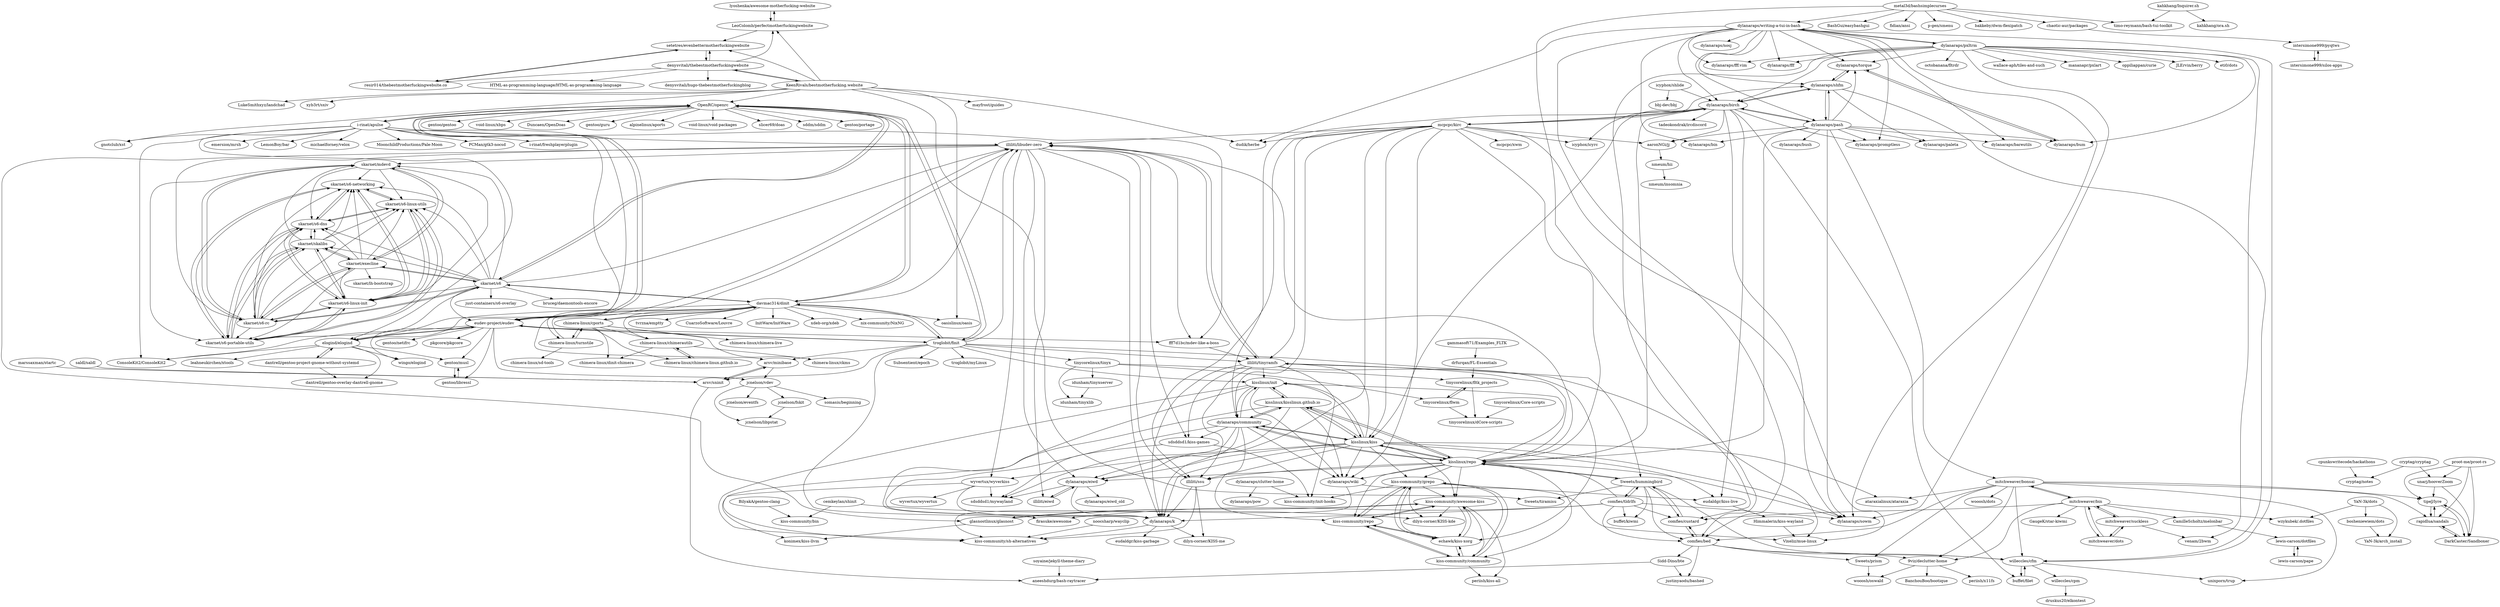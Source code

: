 digraph G {
"lyoshenka/awesome-motherfucking-website" -> "LeoColomb/perfectmotherfuckingwebsite"
"kisslinux/kisslinux.github.io" -> "kisslinux/init"
"kisslinux/kisslinux.github.io" -> "dylanaraps/wiki"
"kisslinux/kisslinux.github.io" -> "dylanaraps/community"
"kisslinux/kisslinux.github.io" -> "kisslinux/kiss"
"kisslinux/kisslinux.github.io" -> "kisslinux/repo"
"kisslinux/kisslinux.github.io" -> "kiss-community/sh-alternatives"
"kisslinux/kisslinux.github.io" -> "dylanaraps/eiwd"
"comfies/tldrlfs" -> "comfies/custard"
"comfies/tldrlfs" -> "Sweets/hummingbird"
"comfies/tldrlfs" -> "comfies/bed"
"comfies/tldrlfs" -> "dylanaraps/sowm" ["e"=1]
"comfies/tldrlfs" -> "dylanaraps/k"
"comfies/tldrlfs" -> "buffet/kiwmi" ["e"=1]
"comfies/tldrlfs" -> "firasuke/awesome" ["e"=1]
"comfies/tldrlfs" -> "kisslinux/repo"
"lewis-carson/dotfiles" -> "lewis-carson/pape"
"gammasoft71/Examples_FLTK" -> "drfurqan/FL-Essentials"
"buffet/filet" -> "willeccles/cfm"
"dylanaraps/writing-a-tui-in-bash" -> "dylanaraps/fff" ["e"=1]
"dylanaraps/writing-a-tui-in-bash" -> "dylanaraps/pxltrm"
"dylanaraps/writing-a-tui-in-bash" -> "dylanaraps/shfm"
"dylanaraps/writing-a-tui-in-bash" -> "dylanaraps/sowm" ["e"=1]
"dylanaraps/writing-a-tui-in-bash" -> "dylanaraps/torque"
"dylanaraps/writing-a-tui-in-bash" -> "dylanaraps/birch"
"dylanaraps/writing-a-tui-in-bash" -> "dylanaraps/bin"
"dylanaraps/writing-a-tui-in-bash" -> "comfies/bed"
"dylanaraps/writing-a-tui-in-bash" -> "dylanaraps/fff.vim"
"dylanaraps/writing-a-tui-in-bash" -> "dudik/herbe" ["e"=1]
"dylanaraps/writing-a-tui-in-bash" -> "dylanaraps/bareutils"
"dylanaraps/writing-a-tui-in-bash" -> "dylanaraps/pash"
"dylanaraps/writing-a-tui-in-bash" -> "willeccles/cfm"
"dylanaraps/writing-a-tui-in-bash" -> "dylanaraps/nosj"
"dylanaraps/writing-a-tui-in-bash" -> "dylanaraps/promptless"
"mitchweaver/suckless" -> "mitchweaver/dots"
"mitchweaver/suckless" -> "mitchweaver/bin"
"mitchweaver/suckless" -> "venam/2bwm" ["e"=1]
"dylanaraps/pxltrm" -> "dylanaraps/writing-a-tui-in-bash"
"dylanaraps/pxltrm" -> "dylanaraps/torque"
"dylanaraps/pxltrm" -> "comfies/custard"
"dylanaraps/pxltrm" -> "dylanaraps/bum"
"dylanaraps/pxltrm" -> "venam/2bwm" ["e"=1]
"dylanaraps/pxltrm" -> "dylanaraps/sowm" ["e"=1]
"dylanaraps/pxltrm" -> "dylanaraps/birch"
"dylanaraps/pxltrm" -> "dylanaraps/fff" ["e"=1]
"dylanaraps/pxltrm" -> "JLErvin/berry" ["e"=1]
"dylanaraps/pxltrm" -> "dylanaraps/fff.vim"
"dylanaraps/pxltrm" -> "eti0/dots" ["e"=1]
"dylanaraps/pxltrm" -> "octobanana/fltrdr" ["e"=1]
"dylanaraps/pxltrm" -> "wallace-aph/tiles-and-such" ["e"=1]
"dylanaraps/pxltrm" -> "mananapr/pxlart"
"dylanaraps/pxltrm" -> "oppiliappan/curie" ["e"=1]
"kisslinux/kiss" -> "kisslinux/repo"
"kisslinux/kiss" -> "dylanaraps/community"
"kisslinux/kiss" -> "kisslinux/init"
"kisslinux/kiss" -> "kisslinux/kisslinux.github.io"
"kisslinux/kiss" -> "illiliti/tinyramfs"
"kisslinux/kiss" -> "illiliti/ssu"
"kisslinux/kiss" -> "dylanaraps/k"
"kisslinux/kiss" -> "dylanaraps/wiki"
"kisslinux/kiss" -> "wyvertux/wyverkiss"
"kisslinux/kiss" -> "dylanaraps/eiwd"
"kisslinux/kiss" -> "kiss-community/awesome-kiss"
"kisslinux/kiss" -> "kiss-community/grepo"
"kisslinux/kiss" -> "dylanaraps/sowm" ["e"=1]
"kisslinux/kiss" -> "eudaldgr/kiss-live"
"kisslinux/kiss" -> "ataraxialinux/ataraxia" ["e"=1]
"dylanaraps/pash" -> "dylanaraps/birch"
"dylanaraps/pash" -> "dylanaraps/bin"
"dylanaraps/pash" -> "dylanaraps/shfm"
"dylanaraps/pash" -> "dylanaraps/bareutils"
"dylanaraps/pash" -> "dylanaraps/sowm" ["e"=1]
"dylanaraps/pash" -> "kisslinux/repo"
"dylanaraps/pash" -> "mitchweaver/bonsai"
"dylanaraps/pash" -> "dylanaraps/bum"
"dylanaraps/pash" -> "dylanaraps/paleta"
"dylanaraps/pash" -> "aaronNGi/jj"
"dylanaraps/pash" -> "dylanaraps/bush"
"dylanaraps/pash" -> "dylanaraps/promptless"
"dylanaraps/pash" -> "dylanaraps/torque"
"kisslinux/repo" -> "kisslinux/kiss"
"kisslinux/repo" -> "dylanaraps/community"
"kisslinux/repo" -> "kisslinux/init"
"kisslinux/repo" -> "kisslinux/kisslinux.github.io"
"kisslinux/repo" -> "kiss-community/community"
"kisslinux/repo" -> "kiss-community/repo"
"kisslinux/repo" -> "kiss-community/awesome-kiss"
"kisslinux/repo" -> "illiliti/tinyramfs"
"kisslinux/repo" -> "kiss-community/grepo"
"kisslinux/repo" -> "dylanaraps/wiki"
"kisslinux/repo" -> "dylanaraps/eiwd"
"kisslinux/repo" -> "illiliti/libudev-zero"
"kisslinux/repo" -> "illiliti/ssu"
"kisslinux/repo" -> "dylanaraps/sowm" ["e"=1]
"kisslinux/repo" -> "Sweets/hummingbird"
"kisslinux/init" -> "kisslinux/kisslinux.github.io"
"kisslinux/init" -> "dylanaraps/community"
"kisslinux/init" -> "dylanaraps/k"
"kisslinux/init" -> "kisslinux/kiss"
"kisslinux/init" -> "dylanaraps/wiki"
"kisslinux/init" -> "kiss-community/sh-alternatives"
"dylanaraps/birch" -> "dylanaraps/pash"
"dylanaraps/birch" -> "dylanaraps/community"
"dylanaraps/birch" -> "dylanaraps/shfm"
"dylanaraps/birch" -> "aaronNGi/jj"
"dylanaraps/birch" -> "eudaldgr/kiss-live"
"dylanaraps/birch" -> "dylanaraps/promptless"
"dylanaraps/birch" -> "mcpcpc/kirc"
"dylanaraps/birch" -> "dylanaraps/sowm" ["e"=1]
"dylanaraps/birch" -> "icyphox/icyrc"
"dylanaraps/birch" -> "kisslinux/kiss"
"dylanaraps/birch" -> "tadeokondrak/ircdiscord"
"dylanaraps/birch" -> "kisslinux/repo"
"dylanaraps/birch" -> "buffet/filet"
"mitchweaver/bonsai" -> "willeccles/cfm"
"mitchweaver/bonsai" -> "tipeJ/lyre"
"mitchweaver/bonsai" -> "rapidlua/sandals"
"mitchweaver/bonsai" -> "comfies/bed"
"mitchweaver/bonsai" -> "unixporn/trup" ["e"=1]
"mitchweaver/bonsai" -> "mitchweaver/bin"
"mitchweaver/bonsai" -> "wooosh/dots" ["e"=1]
"mitchweaver/bonsai" -> "Sweets/prism"
"mitchweaver/bonsai" -> "ataraxialinux/ataraxia" ["e"=1]
"mitchweaver/bonsai" -> "9viz/declutter-home"
"dylanaraps/torque" -> "dylanaraps/bum"
"dylanaraps/torque" -> "dylanaraps/shfm"
"intersimone999/pyqtws" -> "intersimone999/silos-apps"
"BilyakA/gentoo-clang" -> "kiss-community/bin"
"arsv/sninit" -> "arsv/minibase"
"arsv/sninit" -> "aneeshdurg/bash-raytracer"
"mitchweaver/dots" -> "mitchweaver/bin"
"mitchweaver/dots" -> "mitchweaver/suckless"
"Sweets/hummingbird" -> "comfies/custard"
"Sweets/hummingbird" -> "Sweets/tiramisu" ["e"=1]
"Sweets/hummingbird" -> "willeccles/cfm"
"Sweets/hummingbird" -> "comfies/tldrlfs"
"Sweets/hummingbird" -> "comfies/bed"
"Sweets/hummingbird" -> "kisslinux/repo"
"Sweets/hummingbird" -> "buffet/kiwmi" ["e"=1]
"nmeum/hii" -> "nmeum/insomnia"
"skarnet/mdevd" -> "skarnet/s6-networking"
"skarnet/mdevd" -> "skarnet/s6-linux-utils"
"skarnet/mdevd" -> "skarnet/s6-linux-init"
"skarnet/mdevd" -> "skarnet/s6-rc"
"skarnet/mdevd" -> "skarnet/s6-portable-utils"
"skarnet/mdevd" -> "skarnet/execline"
"skarnet/mdevd" -> "skarnet/s6-dns"
"lewis-carson/pape" -> "lewis-carson/dotfiles"
"comfies/custard" -> "Sweets/hummingbird"
"comfies/custard" -> "comfies/bed"
"mitchweaver/bin" -> "mitchweaver/dots"
"mitchweaver/bin" -> "mitchweaver/suckless"
"mitchweaver/bin" -> "GaugeK/star-kiwmi"
"mitchweaver/bin" -> "9viz/declutter-home"
"mitchweaver/bin" -> "comfies/custard"
"mitchweaver/bin" -> "mitchweaver/bonsai"
"mitchweaver/bin" -> "CamilleScholtz/melonbar"
"mitchweaver/bin" -> "wzykubek/.dotfiles"
"rapidlua/sandals" -> "tipeJ/lyre"
"rapidlua/sandals" -> "DarkCaster/Sandboxer"
"tipeJ/lyre" -> "rapidlua/sandals"
"tipeJ/lyre" -> "DarkCaster/Sandboxer"
"mcpcpc/kirc" -> "dylanaraps/birch"
"mcpcpc/kirc" -> "aaronNGi/jj"
"mcpcpc/kirc" -> "kisslinux/kiss"
"mcpcpc/kirc" -> "kisslinux/repo"
"mcpcpc/kirc" -> "illiliti/libudev-zero"
"mcpcpc/kirc" -> "mcpcpc/xwm" ["e"=1]
"mcpcpc/kirc" -> "dylanaraps/wiki"
"mcpcpc/kirc" -> "dylanaraps/k"
"mcpcpc/kirc" -> "dylanaraps/community"
"mcpcpc/kirc" -> "illiliti/ssu"
"mcpcpc/kirc" -> "illiliti/tinyramfs"
"mcpcpc/kirc" -> "dudik/herbe" ["e"=1]
"mcpcpc/kirc" -> "icyphox/icyrc"
"mcpcpc/kirc" -> "dylanaraps/shfm"
"mcpcpc/kirc" -> "Vixeliz/mue-linux"
"icyphox/shlide" -> "dylanaraps/birch"
"icyphox/shlide" -> "bbj-dev/bbj" ["e"=1]
"YaN-3k/dots" -> "YaN-3k/arch_install"
"YaN-3k/dots" -> "bosheniewiem/dots"
"YaN-3k/dots" -> "wzykubek/.dotfiles"
"sdsddsd1/kiss-games" -> "kiss-community/init-hooks"
"sdsddsd1/kiss-games" -> "sdsddsd1/mywayland"
"i-rinat/apulse" -> "eudev-project/eudev"
"i-rinat/apulse" -> "MoonchildProductions/Pale-Moon" ["e"=1]
"i-rinat/apulse" -> "OpenRC/openrc"
"i-rinat/apulse" -> "ConsoleKit2/ConsoleKit2"
"i-rinat/apulse" -> "fff7d1bc/mdev-like-a-boss"
"i-rinat/apulse" -> "PCMan/gtk3-nocsd" ["e"=1]
"i-rinat/apulse" -> "i-rinat/freshplayerplugin" ["e"=1]
"i-rinat/apulse" -> "emersion/mrsh" ["e"=1]
"i-rinat/apulse" -> "elogind/elogind"
"i-rinat/apulse" -> "gnotclub/xst" ["e"=1]
"i-rinat/apulse" -> "illiliti/libudev-zero"
"i-rinat/apulse" -> "LemonBoy/bar" ["e"=1]
"i-rinat/apulse" -> "michaelforney/velox" ["e"=1]
"illiliti/ssu" -> "dylanaraps/k"
"illiliti/ssu" -> "kiss-community/sh-alternatives"
"illiliti/ssu" -> "dilyn-corner/KISS-me"
"aaronNGi/jj" -> "nmeum/hii"
"illiliti/libudev-zero" -> "illiliti/tinyramfs"
"illiliti/libudev-zero" -> "illiliti/ssu"
"illiliti/libudev-zero" -> "illiliti/eiwd"
"illiliti/libudev-zero" -> "dylanaraps/k"
"illiliti/libudev-zero" -> "skarnet/mdevd"
"illiliti/libudev-zero" -> "sdsddsd1/kiss-games"
"illiliti/libudev-zero" -> "wyvertux/wyverkiss"
"illiliti/libudev-zero" -> "fff7d1bc/mdev-like-a-boss"
"illiliti/libudev-zero" -> "arsv/minibase"
"illiliti/libudev-zero" -> "skarnet/s6-rc"
"illiliti/libudev-zero" -> "glasnostlinux/glasnost"
"illiliti/libudev-zero" -> "dylanaraps/eiwd"
"kiss-community/grepo" -> "kiss-community/repo"
"kiss-community/grepo" -> "echawk/kiss-xorg"
"kiss-community/grepo" -> "dilyn-corner/KISS-kde"
"kiss-community/grepo" -> "kiss-community/init-hooks"
"kiss-community/grepo" -> "kiss-community/awesome-kiss"
"kiss-community/grepo" -> "eudaldgr/kiss-live"
"kiss-community/grepo" -> "kiss-community/community"
"glasnostlinux/glasnost" -> "konimex/kiss-llvm"
"glasnostlinux/glasnost" -> "kiss-community/awesome-kiss"
"dylanaraps/shfm" -> "dylanaraps/torque"
"dylanaraps/shfm" -> "dylanaraps/birch"
"dylanaraps/shfm" -> "dylanaraps/paleta"
"dylanaraps/shfm" -> "willeccles/cfm"
"dylanaraps/shfm" -> "dylanaraps/pash"
"dylanaraps/wiki" -> "kiss-community/sh-alternatives"
"dylanaraps/wiki" -> "Vixeliz/mue-linux"
"dylanaraps/k" -> "eudaldgr/kiss-garbage"
"dylanaraps/k" -> "dilyn-corner/KISS-me"
"dylanaraps/k" -> "kiss-community/sh-alternatives"
"illiliti/tinyramfs" -> "dylanaraps/k"
"illiliti/tinyramfs" -> "illiliti/libudev-zero"
"illiliti/tinyramfs" -> "illiliti/ssu"
"illiliti/tinyramfs" -> "kisslinux/init"
"illiliti/tinyramfs" -> "Vixeliz/mue-linux"
"illiliti/tinyramfs" -> "sdsddsd1/kiss-games"
"illiliti/tinyramfs" -> "kiss-community/init-hooks"
"illiliti/tinyramfs" -> "echawk/kiss-xorg"
"chaotic-aur/packages" -> "intersimone999/pyqtws"
"bosheniewiem/dots" -> "YaN-3k/arch_install"
"eudaldgr/kiss-live" -> "Himmalerin/kiss-wayland"
"dylanaraps/eiwd" -> "dylanaraps/eiwd_old"
"dylanaraps/eiwd" -> "sdsddsd1/mywayland"
"dylanaraps/eiwd" -> "dylanaraps/k"
"dylanaraps/eiwd" -> "illiliti/eiwd"
"comfies/bed" -> "comfies/custard"
"comfies/bed" -> "Sidd-Dino/bte"
"comfies/bed" -> "9viz/declutter-home"
"comfies/bed" -> "willeccles/cfm"
"comfies/bed" -> "justinyaodu/bashed"
"comfies/bed" -> "Sweets/prism"
"gentoo/libressl" -> "gentoo/musl"
"willeccles/cfm" -> "unixporn/trup" ["e"=1]
"willeccles/cfm" -> "buffet/filet"
"willeccles/cfm" -> "willeccles/cpm"
"dylanaraps/community" -> "kisslinux/repo"
"dylanaraps/community" -> "kisslinux/init"
"dylanaraps/community" -> "kisslinux/kiss"
"dylanaraps/community" -> "dylanaraps/k"
"dylanaraps/community" -> "sdsddsd1/mywayland"
"dylanaraps/community" -> "dylanaraps/eiwd"
"dylanaraps/community" -> "dylanaraps/wiki"
"dylanaraps/community" -> "kisslinux/kisslinux.github.io"
"dylanaraps/community" -> "sdsddsd1/kiss-games"
"dylanaraps/community" -> "kiss-community/repo"
"9viz/declutter-home" -> "BanchouBoo/bootique"
"9viz/declutter-home" -> "periish/x11fs"
"9viz/declutter-home" -> "wooosh/oswald"
"jcnelson/vdev" -> "jcnelson/fskit"
"jcnelson/vdev" -> "somasis/beginning"
"jcnelson/vdev" -> "jcnelson/libpstat"
"jcnelson/vdev" -> "jcnelson/eventfs"
"intersimone999/silos-apps" -> "intersimone999/pyqtws"
"jcnelson/fskit" -> "jcnelson/libpstat"
"Sidd-Dino/bte" -> "justinyaodu/bashed"
"Sidd-Dino/bte" -> "aneeshdurg/bash-raytracer"
"dylanaraps/clutter-home" -> "dylanaraps/pow"
"dylanaraps/clutter-home" -> "kiss-community/init-hooks"
"willeccles/cpm" -> "druskus20/elkontest" ["e"=1]
"Sweets/prism" -> "wooosh/oswald"
"cemkeylan/shinit" -> "kiss-community/bin"
"cemkeylan/shinit" -> "dilyn-corner/KISS-kde"
"wyvertux/wyverkiss" -> "konimex/kiss-llvm"
"wyvertux/wyverkiss" -> "wyvertux/wyvertux"
"wyvertux/wyverkiss" -> "sdsddsd1/mywayland"
"wyvertux/wyverkiss" -> "dylanaraps/k"
"Himmalerin/kiss-wayland" -> "Vixeliz/mue-linux"
"skarnet/s6" -> "skarnet/s6-rc"
"skarnet/s6" -> "skarnet/execline"
"skarnet/s6" -> "skarnet/skalibs"
"skarnet/s6" -> "skarnet/s6-linux-init"
"skarnet/s6" -> "skarnet/s6-networking"
"skarnet/s6" -> "skarnet/s6-dns"
"skarnet/s6" -> "skarnet/s6-portable-utils"
"skarnet/s6" -> "skarnet/mdevd"
"skarnet/s6" -> "just-containers/s6-overlay" ["e"=1]
"skarnet/s6" -> "skarnet/s6-linux-utils"
"skarnet/s6" -> "OpenRC/openrc"
"skarnet/s6" -> "illiliti/libudev-zero"
"skarnet/s6" -> "davmac314/dinit"
"skarnet/s6" -> "eudev-project/eudev"
"skarnet/s6" -> "bruceg/daemontools-encore"
"skarnet/execline" -> "skarnet/skalibs"
"skarnet/execline" -> "skarnet/s6-rc"
"skarnet/execline" -> "skarnet/s6-networking"
"skarnet/execline" -> "skarnet/s6-portable-utils"
"skarnet/execline" -> "skarnet/s6-dns"
"skarnet/execline" -> "skarnet/s6-linux-utils"
"skarnet/execline" -> "skarnet/s6-linux-init"
"skarnet/execline" -> "skarnet/mdevd"
"skarnet/execline" -> "skarnet/lh-bootstrap"
"skarnet/execline" -> "skarnet/s6"
"skarnet/skalibs" -> "skarnet/s6-networking"
"skarnet/skalibs" -> "skarnet/s6-dns"
"skarnet/skalibs" -> "skarnet/execline"
"skarnet/skalibs" -> "skarnet/s6-portable-utils"
"skarnet/skalibs" -> "skarnet/s6-linux-utils"
"skarnet/skalibs" -> "skarnet/s6-linux-init"
"skarnet/skalibs" -> "skarnet/s6-rc"
"skarnet/skalibs" -> "skarnet/mdevd"
"skarnet/s6-portable-utils" -> "skarnet/s6-linux-utils"
"skarnet/s6-portable-utils" -> "skarnet/s6-networking"
"skarnet/s6-portable-utils" -> "skarnet/s6-dns"
"skarnet/s6-portable-utils" -> "skarnet/s6-linux-init"
"skarnet/s6-portable-utils" -> "skarnet/skalibs"
"skarnet/s6-linux-utils" -> "skarnet/s6-portable-utils"
"skarnet/s6-linux-utils" -> "skarnet/s6-networking"
"skarnet/s6-linux-utils" -> "skarnet/s6-dns"
"skarnet/s6-linux-utils" -> "skarnet/s6-linux-init"
"skarnet/s6-dns" -> "skarnet/s6-networking"
"skarnet/s6-dns" -> "skarnet/s6-linux-utils"
"skarnet/s6-dns" -> "skarnet/s6-portable-utils"
"skarnet/s6-dns" -> "skarnet/skalibs"
"skarnet/s6-dns" -> "skarnet/s6-linux-init"
"skarnet/s6-networking" -> "skarnet/s6-dns"
"skarnet/s6-networking" -> "skarnet/s6-linux-utils"
"skarnet/s6-networking" -> "skarnet/s6-portable-utils"
"skarnet/s6-networking" -> "skarnet/s6-linux-init"
"skarnet/s6-linux-init" -> "skarnet/s6-networking"
"skarnet/s6-linux-init" -> "skarnet/s6-portable-utils"
"skarnet/s6-linux-init" -> "skarnet/s6-linux-utils"
"skarnet/s6-linux-init" -> "skarnet/s6-dns"
"skarnet/s6-linux-init" -> "skarnet/skalibs"
"skarnet/s6-linux-init" -> "skarnet/s6-rc"
"skarnet/s6-rc" -> "skarnet/execline"
"skarnet/s6-rc" -> "skarnet/s6-linux-init"
"skarnet/s6-rc" -> "skarnet/skalibs"
"skarnet/s6-rc" -> "skarnet/s6-dns"
"skarnet/s6-rc" -> "skarnet/s6-networking"
"skarnet/s6-rc" -> "skarnet/mdevd"
"skarnet/s6-rc" -> "skarnet/s6-portable-utils"
"skarnet/s6-rc" -> "skarnet/s6-linux-utils"
"skarnet/s6-rc" -> "skarnet/s6"
"metal3d/bashsimplecurses" -> "dylanaraps/writing-a-tui-in-bash"
"metal3d/bashsimplecurses" -> "BashGui/easybashgui"
"metal3d/bashsimplecurses" -> "comfies/bed"
"metal3d/bashsimplecurses" -> "timo-reymann/bash-tui-toolkit"
"metal3d/bashsimplecurses" -> "fidian/ansi" ["e"=1]
"metal3d/bashsimplecurses" -> "p-gen/smenu" ["e"=1]
"metal3d/bashsimplecurses" -> "bakkeby/dwm-flexipatch" ["e"=1]
"metal3d/bashsimplecurses" -> "chaotic-aur/packages"
"illiliti/eiwd" -> "dylanaraps/eiwd"
"kiss-community/community" -> "kiss-community/repo"
"kiss-community/community" -> "echawk/kiss-xorg"
"kiss-community/community" -> "periish/kiss-all"
"kiss-community/community" -> "kiss-community/awesome-kiss"
"kiss-community/community" -> "kiss-community/grepo"
"kiss-community/repo" -> "kiss-community/community"
"kiss-community/repo" -> "kiss-community/grepo"
"kiss-community/repo" -> "echawk/kiss-xorg"
"kiss-community/repo" -> "kiss-community/awesome-kiss"
"setetres/evenbettermotherfuckingwebsite" -> "resir014/thebestmotherfuckingwebsite.co"
"setetres/evenbettermotherfuckingwebsite" -> "denysvitali/thebestmotherfuckingwebsite"
"dantrell/gentoo-project-gnome-without-systemd" -> "dantrell/gentoo-overlay-dantrell-gnome"
"dantrell/gentoo-project-gnome-without-systemd" -> "elogind/elogind"
"cryptag/cryptag" -> "cryptag/notes"
"cryptag/cryptag" -> "unarj/hooverZoom"
"kiss-community/awesome-kiss" -> "dilyn-corner/KISS-kde"
"kiss-community/awesome-kiss" -> "kiss-community/repo"
"kiss-community/awesome-kiss" -> "periish/kiss-all"
"kiss-community/awesome-kiss" -> "glasnostlinux/glasnost"
"kiss-community/awesome-kiss" -> "echawk/kiss-xorg"
"chimera-linux/cports" -> "chimera-linux/chimerautils"
"chimera-linux/cports" -> "chimera-linux/turnstile"
"chimera-linux/cports" -> "chimera-linux/chimera-linux.github.io"
"chimera-linux/cports" -> "chimera-linux/dinit-chimera"
"chimera-linux/cports" -> "davmac314/dinit"
"chimera-linux/cports" -> "chimera-linux/ckms"
"chimera-linux/cports" -> "chimera-linux/chimera-live"
"unarj/hooverZoom" -> "tipeJ/lyre"
"unarj/hooverZoom" -> "DarkCaster/Sandboxer"
"echawk/kiss-xorg" -> "kiss-community/repo"
"echawk/kiss-xorg" -> "kiss-community/awesome-kiss"
"echawk/kiss-xorg" -> "kiss-community/grepo"
"echawk/kiss-xorg" -> "kiss-community/community"
"chimera-linux/chimera-linux.github.io" -> "chimera-linux/chimerautils"
"KeenRivals/bestmotherfucking.website" -> "LeoColomb/perfectmotherfuckingwebsite"
"KeenRivals/bestmotherfucking.website" -> "denysvitali/thebestmotherfuckingwebsite"
"KeenRivals/bestmotherfucking.website" -> "setetres/evenbettermotherfuckingwebsite"
"KeenRivals/bestmotherfucking.website" -> "dudik/herbe" ["e"=1]
"KeenRivals/bestmotherfucking.website" -> "oasislinux/oasis" ["e"=1]
"KeenRivals/bestmotherfucking.website" -> "gnotclub/xst" ["e"=1]
"KeenRivals/bestmotherfucking.website" -> "Sweets/tiramisu" ["e"=1]
"KeenRivals/bestmotherfucking.website" -> "OpenRC/openrc"
"KeenRivals/bestmotherfucking.website" -> "mayfrost/guides" ["e"=1]
"KeenRivals/bestmotherfucking.website" -> "LukeSmithxyz/landchad" ["e"=1]
"KeenRivals/bestmotherfucking.website" -> "xyb3rt/sxiv" ["e"=1]
"davmac314/dinit" -> "chimera-linux/turnstile"
"davmac314/dinit" -> "chimera-linux/cports"
"davmac314/dinit" -> "troglobit/finit"
"davmac314/dinit" -> "elogind/elogind"
"davmac314/dinit" -> "skarnet/s6"
"davmac314/dinit" -> "OpenRC/openrc"
"davmac314/dinit" -> "tvrzna/emptty" ["e"=1]
"davmac314/dinit" -> "oasislinux/oasis" ["e"=1]
"davmac314/dinit" -> "CuarzoSoftware/Louvre" ["e"=1]
"davmac314/dinit" -> "InitWare/InitWare" ["e"=1]
"davmac314/dinit" -> "xdeb-org/xdeb" ["e"=1]
"davmac314/dinit" -> "nix-community/NixNG" ["e"=1]
"davmac314/dinit" -> "chimera-linux/chimerautils"
"davmac314/dinit" -> "eudev-project/eudev"
"davmac314/dinit" -> "illiliti/libudev-zero"
"marssaxman/startc" -> "arsv/sninit"
"noocsharp/wayclip" -> "kiss-community/sh-alternatives"
"fff7d1bc/mdev-like-a-boss" -> "illiliti/tinyramfs"
"resir014/thebestmotherfuckingwebsite.co" -> "setetres/evenbettermotherfuckingwebsite"
"chimera-linux/turnstile" -> "chimera-linux/cports"
"chimera-linux/turnstile" -> "davmac314/dinit"
"chimera-linux/turnstile" -> "chimera-linux/sd-tools"
"saldl/saldl" -> "arsv/sninit"
"arsv/minibase" -> "arsv/sninit"
"arsv/minibase" -> "jcnelson/vdev"
"denysvitali/thebestmotherfuckingwebsite" -> "setetres/evenbettermotherfuckingwebsite"
"denysvitali/thebestmotherfuckingwebsite" -> "resir014/thebestmotherfuckingwebsite.co"
"denysvitali/thebestmotherfuckingwebsite" -> "LeoColomb/perfectmotherfuckingwebsite"
"denysvitali/thebestmotherfuckingwebsite" -> "KeenRivals/bestmotherfucking.website"
"denysvitali/thebestmotherfuckingwebsite" -> "HTML-as-programming-language/HTML-as-programming-language"
"denysvitali/thebestmotherfuckingwebsite" -> "denysvitali/hugo-thebestmotherfuckingblog"
"troglobit/finit" -> "davmac314/dinit"
"troglobit/finit" -> "Sweets/hummingbird"
"troglobit/finit" -> "illiliti/tinyramfs"
"troglobit/finit" -> "arsv/minibase"
"troglobit/finit" -> "troglobit/myLinux"
"troglobit/finit" -> "eudev-project/eudev"
"troglobit/finit" -> "illiliti/libudev-zero"
"troglobit/finit" -> "arsv/sninit"
"troglobit/finit" -> "kisslinux/init"
"troglobit/finit" -> "Subsentient/epoch"
"troglobit/finit" -> "OpenRC/openrc"
"troglobit/finit" -> "tinycorelinux/tinyx"
"troglobit/finit" -> "firasuke/awesome" ["e"=1]
"gentoo/musl" -> "gentoo/libressl"
"chimera-linux/chimerautils" -> "chimera-linux/chimera-linux.github.io"
"chimera-linux/chimerautils" -> "chimera-linux/dinit-chimera"
"chimera-linux/chimerautils" -> "chimera-linux/ckms"
"tinycorelinux/tinyx" -> "idunham/tinyxserver"
"tinycorelinux/tinyx" -> "tinycorelinux/fltk_projects"
"tinycorelinux/tinyx" -> "tinycorelinux/flwm"
"tinycorelinux/tinyx" -> "idunham/tinyxlib"
"eudev-project/eudev" -> "elogind/elogind"
"eudev-project/eudev" -> "jcnelson/vdev"
"eudev-project/eudev" -> "ConsoleKit2/ConsoleKit2"
"eudev-project/eudev" -> "illiliti/libudev-zero"
"eudev-project/eudev" -> "OpenRC/openrc"
"eudev-project/eudev" -> "fff7d1bc/mdev-like-a-boss"
"eudev-project/eudev" -> "gentoo/musl"
"eudev-project/eudev" -> "gentoo/netifrc"
"eudev-project/eudev" -> "pkgcore/pkgcore" ["e"=1]
"eudev-project/eudev" -> "wingo/elogind"
"eudev-project/eudev" -> "troglobit/finit"
"eudev-project/eudev" -> "gentoo/libressl"
"tinycorelinux/flwm" -> "tinycorelinux/fltk_projects"
"tinycorelinux/flwm" -> "tinycorelinux/dCore-scripts"
"tinycorelinux/Core-scripts" -> "tinycorelinux/dCore-scripts"
"tinycorelinux/fltk_projects" -> "tinycorelinux/flwm"
"tinycorelinux/fltk_projects" -> "tinycorelinux/dCore-scripts"
"elogind/elogind" -> "wingo/elogind"
"elogind/elogind" -> "dantrell/gentoo-project-gnome-without-systemd"
"elogind/elogind" -> "eudev-project/eudev"
"elogind/elogind" -> "ConsoleKit2/ConsoleKit2"
"elogind/elogind" -> "gentoo/musl"
"elogind/elogind" -> "dantrell/gentoo-overlay-dantrell-gnome"
"elogind/elogind" -> "leahneukirchen/xtools" ["e"=1]
"cpunkswritecode/hackathons" -> "cryptag/notes"
"DarkCaster/Sandboxer" -> "tipeJ/lyre"
"DarkCaster/Sandboxer" -> "rapidlua/sandals"
"LeoColomb/perfectmotherfuckingwebsite" -> "setetres/evenbettermotherfuckingwebsite"
"LeoColomb/perfectmotherfuckingwebsite" -> "lyoshenka/awesome-motherfucking-website"
"proot-me/proot-rs" -> "rapidlua/sandals"
"proot-me/proot-rs" -> "tipeJ/lyre"
"proot-me/proot-rs" -> "DarkCaster/Sandboxer"
"proot-me/proot-rs" -> "unarj/hooverZoom"
"idunham/tinyxserver" -> "idunham/tinyxlib"
"drfurqan/FL-Essentials" -> "tinycorelinux/fltk_projects"
"CamilleScholtz/melonbar" -> "lewis-carson/dotfiles"
"soyaine/jekyll-theme-diary" -> "aneeshdurg/bash-raytracer"
"OpenRC/openrc" -> "gentoo/portage" ["e"=1]
"OpenRC/openrc" -> "gentoo/gentoo" ["e"=1]
"OpenRC/openrc" -> "eudev-project/eudev"
"OpenRC/openrc" -> "elogind/elogind"
"OpenRC/openrc" -> "void-linux/xbps" ["e"=1]
"OpenRC/openrc" -> "skarnet/s6"
"OpenRC/openrc" -> "Duncaen/OpenDoas" ["e"=1]
"OpenRC/openrc" -> "davmac314/dinit"
"OpenRC/openrc" -> "troglobit/finit"
"OpenRC/openrc" -> "gentoo/guru" ["e"=1]
"OpenRC/openrc" -> "alpinelinux/aports" ["e"=1]
"OpenRC/openrc" -> "void-linux/void-packages" ["e"=1]
"OpenRC/openrc" -> "i-rinat/apulse"
"OpenRC/openrc" -> "slicer69/doas" ["e"=1]
"OpenRC/openrc" -> "sddm/sddm" ["e"=1]
"kahkhang/Inquirer.sh" -> "timo-reymann/bash-tui-toolkit"
"kahkhang/Inquirer.sh" -> "kahkhang/ora.sh"
"dylanaraps/bum" -> "dylanaraps/torque"
"lyoshenka/awesome-motherfucking-website" ["l"="-12.476,-2.497"]
"LeoColomb/perfectmotherfuckingwebsite" ["l"="-12.5,-2.47"]
"kisslinux/kisslinux.github.io" ["l"="-12.853,-2.518"]
"kisslinux/init" ["l"="-12.848,-2.498"]
"dylanaraps/wiki" ["l"="-12.871,-2.521"]
"dylanaraps/community" ["l"="-12.866,-2.511"]
"kisslinux/kiss" ["l"="-12.858,-2.538"]
"kisslinux/repo" ["l"="-12.883,-2.532"]
"kiss-community/sh-alternatives" ["l"="-12.839,-2.539"]
"dylanaraps/eiwd" ["l"="-12.824,-2.521"]
"comfies/tldrlfs" ["l"="-12.929,-2.564"]
"comfies/custard" ["l"="-12.983,-2.561"]
"Sweets/hummingbird" ["l"="-12.928,-2.539"]
"comfies/bed" ["l"="-13.007,-2.552"]
"dylanaraps/sowm" ["l"="-14.393,-3.808"]
"dylanaraps/k" ["l"="-12.841,-2.528"]
"buffet/kiwmi" ["l"="-16.296,-3.675"]
"firasuke/awesome" ["l"="-11.54,-3.103"]
"lewis-carson/dotfiles" ["l"="-13.186,-2.646"]
"lewis-carson/pape" ["l"="-13.207,-2.651"]
"gammasoft71/Examples_FLTK" ["l"="-12.758,-2.181"]
"drfurqan/FL-Essentials" ["l"="-12.766,-2.209"]
"buffet/filet" ["l"="-12.968,-2.579"]
"willeccles/cfm" ["l"="-12.995,-2.571"]
"dylanaraps/writing-a-tui-in-bash" ["l"="-13.033,-2.508"]
"dylanaraps/fff" ["l"="-14.312,-3.602"]
"dylanaraps/pxltrm" ["l"="-13.034,-2.537"]
"dylanaraps/shfm" ["l"="-12.972,-2.515"]
"dylanaraps/torque" ["l"="-13.007,-2.514"]
"dylanaraps/birch" ["l"="-12.943,-2.521"]
"dylanaraps/bin" ["l"="-13.046,-2.47"]
"dylanaraps/fff.vim" ["l"="-13.07,-2.523"]
"dudik/herbe" ["l"="-14.319,-3.766"]
"dylanaraps/bareutils" ["l"="-13.023,-2.464"]
"dylanaraps/pash" ["l"="-12.986,-2.497"]
"dylanaraps/nosj" ["l"="-13.07,-2.489"]
"dylanaraps/promptless" ["l"="-12.996,-2.474"]
"mitchweaver/suckless" ["l"="-13.114,-2.643"]
"mitchweaver/dots" ["l"="-13.094,-2.657"]
"mitchweaver/bin" ["l"="-13.082,-2.626"]
"venam/2bwm" ["l"="-14.454,-3.876"]
"dylanaraps/bum" ["l"="-13.021,-2.49"]
"JLErvin/berry" ["l"="-14.429,-3.807"]
"eti0/dots" ["l"="-14.599,-3.913"]
"octobanana/fltrdr" ["l"="-14.243,-3.931"]
"wallace-aph/tiles-and-such" ["l"="-14.596,-4.104"]
"mananapr/pxlart" ["l"="-13.074,-2.555"]
"oppiliappan/curie" ["l"="-14.508,-3.965"]
"illiliti/tinyramfs" ["l"="-12.827,-2.503"]
"illiliti/ssu" ["l"="-12.84,-2.513"]
"wyvertux/wyverkiss" ["l"="-12.803,-2.541"]
"kiss-community/awesome-kiss" ["l"="-12.841,-2.576"]
"kiss-community/grepo" ["l"="-12.856,-2.573"]
"eudaldgr/kiss-live" ["l"="-12.895,-2.559"]
"ataraxialinux/ataraxia" ["l"="-11.576,-3.107"]
"mitchweaver/bonsai" ["l"="-13.034,-2.6"]
"dylanaraps/paleta" ["l"="-12.973,-2.46"]
"aaronNGi/jj" ["l"="-12.939,-2.476"]
"dylanaraps/bush" ["l"="-13,-2.447"]
"kiss-community/community" ["l"="-12.866,-2.582"]
"kiss-community/repo" ["l"="-12.866,-2.562"]
"illiliti/libudev-zero" ["l"="-12.79,-2.491"]
"mcpcpc/kirc" ["l"="-12.89,-2.503"]
"icyphox/icyrc" ["l"="-12.921,-2.491"]
"tadeokondrak/ircdiscord" ["l"="-12.958,-2.549"]
"tipeJ/lyre" ["l"="-13.041,-2.67"]
"rapidlua/sandals" ["l"="-13.031,-2.663"]
"unixporn/trup" ["l"="-16.229,-4.707"]
"wooosh/dots" ["l"="-16.281,-4.702"]
"Sweets/prism" ["l"="-13.017,-2.589"]
"9viz/declutter-home" ["l"="-13.05,-2.615"]
"intersimone999/pyqtws" ["l"="-13.235,-2.498"]
"intersimone999/silos-apps" ["l"="-13.258,-2.497"]
"BilyakA/gentoo-clang" ["l"="-12.81,-2.712"]
"kiss-community/bin" ["l"="-12.817,-2.688"]
"arsv/sninit" ["l"="-12.854,-2.388"]
"arsv/minibase" ["l"="-12.817,-2.404"]
"aneeshdurg/bash-raytracer" ["l"="-12.912,-2.425"]
"Sweets/tiramisu" ["l"="-14.4,-3.787"]
"nmeum/hii" ["l"="-12.949,-2.43"]
"nmeum/insomnia" ["l"="-12.96,-2.406"]
"skarnet/mdevd" ["l"="-12.72,-2.524"]
"skarnet/s6-networking" ["l"="-12.694,-2.523"]
"skarnet/s6-linux-utils" ["l"="-12.704,-2.523"]
"skarnet/s6-linux-init" ["l"="-12.684,-2.515"]
"skarnet/s6-rc" ["l"="-12.714,-2.513"]
"skarnet/s6-portable-utils" ["l"="-12.688,-2.507"]
"skarnet/execline" ["l"="-12.7,-2.537"]
"skarnet/s6-dns" ["l"="-12.698,-2.511"]
"GaugeK/star-kiwmi" ["l"="-13.111,-2.61"]
"CamilleScholtz/melonbar" ["l"="-13.149,-2.636"]
"wzykubek/.dotfiles" ["l"="-13.126,-2.68"]
"DarkCaster/Sandboxer" ["l"="-13.041,-2.685"]
"mcpcpc/xwm" ["l"="-14.392,-3.954"]
"Vixeliz/mue-linux" ["l"="-12.874,-2.544"]
"icyphox/shlide" ["l"="-12.936,-2.615"]
"bbj-dev/bbj" ["l"="-48.919,1.279"]
"YaN-3k/dots" ["l"="-13.158,-2.715"]
"YaN-3k/arch_install" ["l"="-13.166,-2.736"]
"bosheniewiem/dots" ["l"="-13.179,-2.728"]
"sdsddsd1/kiss-games" ["l"="-12.81,-2.513"]
"kiss-community/init-hooks" ["l"="-12.817,-2.552"]
"sdsddsd1/mywayland" ["l"="-12.816,-2.531"]
"i-rinat/apulse" ["l"="-12.751,-2.446"]
"eudev-project/eudev" ["l"="-12.745,-2.421"]
"MoonchildProductions/Pale-Moon" ["l"="-51.985,13.23"]
"OpenRC/openrc" ["l"="-12.711,-2.447"]
"ConsoleKit2/ConsoleKit2" ["l"="-12.763,-2.404"]
"fff7d1bc/mdev-like-a-boss" ["l"="-12.778,-2.467"]
"PCMan/gtk3-nocsd" ["l"="-12.67,-3.534"]
"i-rinat/freshplayerplugin" ["l"="-32.102,-24.507"]
"emersion/mrsh" ["l"="-11.682,-3.294"]
"elogind/elogind" ["l"="-12.734,-2.392"]
"gnotclub/xst" ["l"="-14.514,-3.849"]
"LemonBoy/bar" ["l"="-14.464,-3.773"]
"michaelforney/velox" ["l"="-16.369,-3.64"]
"dilyn-corner/KISS-me" ["l"="-12.826,-2.539"]
"illiliti/eiwd" ["l"="-12.79,-2.518"]
"glasnostlinux/glasnost" ["l"="-12.806,-2.559"]
"echawk/kiss-xorg" ["l"="-12.846,-2.561"]
"dilyn-corner/KISS-kde" ["l"="-12.839,-2.615"]
"konimex/kiss-llvm" ["l"="-12.788,-2.569"]
"eudaldgr/kiss-garbage" ["l"="-12.824,-2.565"]
"chaotic-aur/packages" ["l"="-13.196,-2.501"]
"Himmalerin/kiss-wayland" ["l"="-12.888,-2.578"]
"dylanaraps/eiwd_old" ["l"="-12.785,-2.539"]
"Sidd-Dino/bte" ["l"="-12.962,-2.49"]
"justinyaodu/bashed" ["l"="-12.986,-2.528"]
"gentoo/libressl" ["l"="-12.702,-2.374"]
"gentoo/musl" ["l"="-12.721,-2.371"]
"willeccles/cpm" ["l"="-12.992,-2.615"]
"BanchouBoo/bootique" ["l"="-13.058,-2.639"]
"periish/x11fs" ["l"="-13.041,-2.64"]
"wooosh/oswald" ["l"="-13.026,-2.617"]
"jcnelson/vdev" ["l"="-12.792,-2.365"]
"jcnelson/fskit" ["l"="-12.795,-2.333"]
"somasis/beginning" ["l"="-12.814,-2.341"]
"jcnelson/libpstat" ["l"="-12.8,-2.347"]
"jcnelson/eventfs" ["l"="-12.779,-2.344"]
"dylanaraps/clutter-home" ["l"="-12.788,-2.603"]
"dylanaraps/pow" ["l"="-12.773,-2.63"]
"druskus20/elkontest" ["l"="-16.208,-4.712"]
"cemkeylan/shinit" ["l"="-12.827,-2.657"]
"wyvertux/wyvertux" ["l"="-12.772,-2.561"]
"skarnet/s6" ["l"="-12.702,-2.487"]
"skarnet/skalibs" ["l"="-12.684,-2.528"]
"just-containers/s6-overlay" ["l"="5.874,-12.14"]
"davmac314/dinit" ["l"="-12.705,-2.422"]
"bruceg/daemontools-encore" ["l"="-12.65,-2.494"]
"skarnet/lh-bootstrap" ["l"="-12.677,-2.569"]
"metal3d/bashsimplecurses" ["l"="-13.118,-2.5"]
"BashGui/easybashgui" ["l"="-13.158,-2.486"]
"timo-reymann/bash-tui-toolkit" ["l"="-13.153,-2.453"]
"fidian/ansi" ["l"="-14.222,-6.309"]
"p-gen/smenu" ["l"="-11.74,-3.465"]
"bakkeby/dwm-flexipatch" ["l"="-14.149,-3.667"]
"periish/kiss-all" ["l"="-12.853,-2.603"]
"setetres/evenbettermotherfuckingwebsite" ["l"="-12.51,-2.426"]
"resir014/thebestmotherfuckingwebsite.co" ["l"="-12.49,-2.404"]
"denysvitali/thebestmotherfuckingwebsite" ["l"="-12.488,-2.439"]
"dantrell/gentoo-project-gnome-without-systemd" ["l"="-12.728,-2.35"]
"dantrell/gentoo-overlay-dantrell-gnome" ["l"="-12.744,-2.36"]
"cryptag/cryptag" ["l"="-13.057,-2.763"]
"cryptag/notes" ["l"="-13.063,-2.793"]
"unarj/hooverZoom" ["l"="-13.047,-2.714"]
"chimera-linux/cports" ["l"="-12.65,-2.404"]
"chimera-linux/chimerautils" ["l"="-12.649,-2.384"]
"chimera-linux/turnstile" ["l"="-12.674,-2.398"]
"chimera-linux/chimera-linux.github.io" ["l"="-12.627,-2.392"]
"chimera-linux/dinit-chimera" ["l"="-12.637,-2.368"]
"chimera-linux/ckms" ["l"="-12.626,-2.378"]
"chimera-linux/chimera-live" ["l"="-12.613,-2.409"]
"KeenRivals/bestmotherfucking.website" ["l"="-12.548,-2.446"]
"oasislinux/oasis" ["l"="-11.722,-3.25"]
"mayfrost/guides" ["l"="-14.154,-3.519"]
"LukeSmithxyz/landchad" ["l"="-14.032,-3.561"]
"xyb3rt/sxiv" ["l"="-14.28,-3.596"]
"troglobit/finit" ["l"="-12.79,-2.435"]
"tvrzna/emptty" ["l"="-16.216,-3.691"]
"CuarzoSoftware/Louvre" ["l"="-16.259,-3.75"]
"InitWare/InitWare" ["l"="-23.737,-23.406"]
"xdeb-org/xdeb" ["l"="-12.725,-2.952"]
"nix-community/NixNG" ["l"="-18.984,-20.235"]
"marssaxman/startc" ["l"="-12.895,-2.35"]
"noocsharp/wayclip" ["l"="-12.817,-2.583"]
"chimera-linux/sd-tools" ["l"="-12.664,-2.367"]
"saldl/saldl" ["l"="-12.863,-2.333"]
"HTML-as-programming-language/HTML-as-programming-language" ["l"="-12.435,-2.439"]
"denysvitali/hugo-thebestmotherfuckingblog" ["l"="-12.46,-2.422"]
"troglobit/myLinux" ["l"="-12.822,-2.44"]
"Subsentient/epoch" ["l"="-12.831,-2.421"]
"tinycorelinux/tinyx" ["l"="-12.778,-2.296"]
"idunham/tinyxserver" ["l"="-12.751,-2.265"]
"tinycorelinux/fltk_projects" ["l"="-12.778,-2.245"]
"tinycorelinux/flwm" ["l"="-12.79,-2.256"]
"idunham/tinyxlib" ["l"="-12.771,-2.268"]
"gentoo/netifrc" ["l"="-12.712,-2.396"]
"pkgcore/pkgcore" ["l"="43.241,7.314"]
"wingo/elogind" ["l"="-12.755,-2.381"]
"tinycorelinux/dCore-scripts" ["l"="-12.795,-2.228"]
"tinycorelinux/Core-scripts" ["l"="-12.806,-2.201"]
"leahneukirchen/xtools" ["l"="-12.709,-2.906"]
"cpunkswritecode/hackathons" ["l"="-13.068,-2.816"]
"proot-me/proot-rs" ["l"="-13.03,-2.698"]
"soyaine/jekyll-theme-diary" ["l"="-12.924,-2.396"]
"gentoo/portage" ["l"="43.163,7.307"]
"gentoo/gentoo" ["l"="43.131,7.283"]
"void-linux/xbps" ["l"="-12.68,-2.948"]
"Duncaen/OpenDoas" ["l"="-11.715,-3.286"]
"gentoo/guru" ["l"="43.181,7.295"]
"alpinelinux/aports" ["l"="5.822,-11.968"]
"void-linux/void-packages" ["l"="-12.653,-3.005"]
"slicer69/doas" ["l"="-11.752,-3.274"]
"sddm/sddm" ["l"="-12.868,-3.441"]
"kahkhang/Inquirer.sh" ["l"="-13.182,-2.423"]
"kahkhang/ora.sh" ["l"="-13.201,-2.405"]
}
